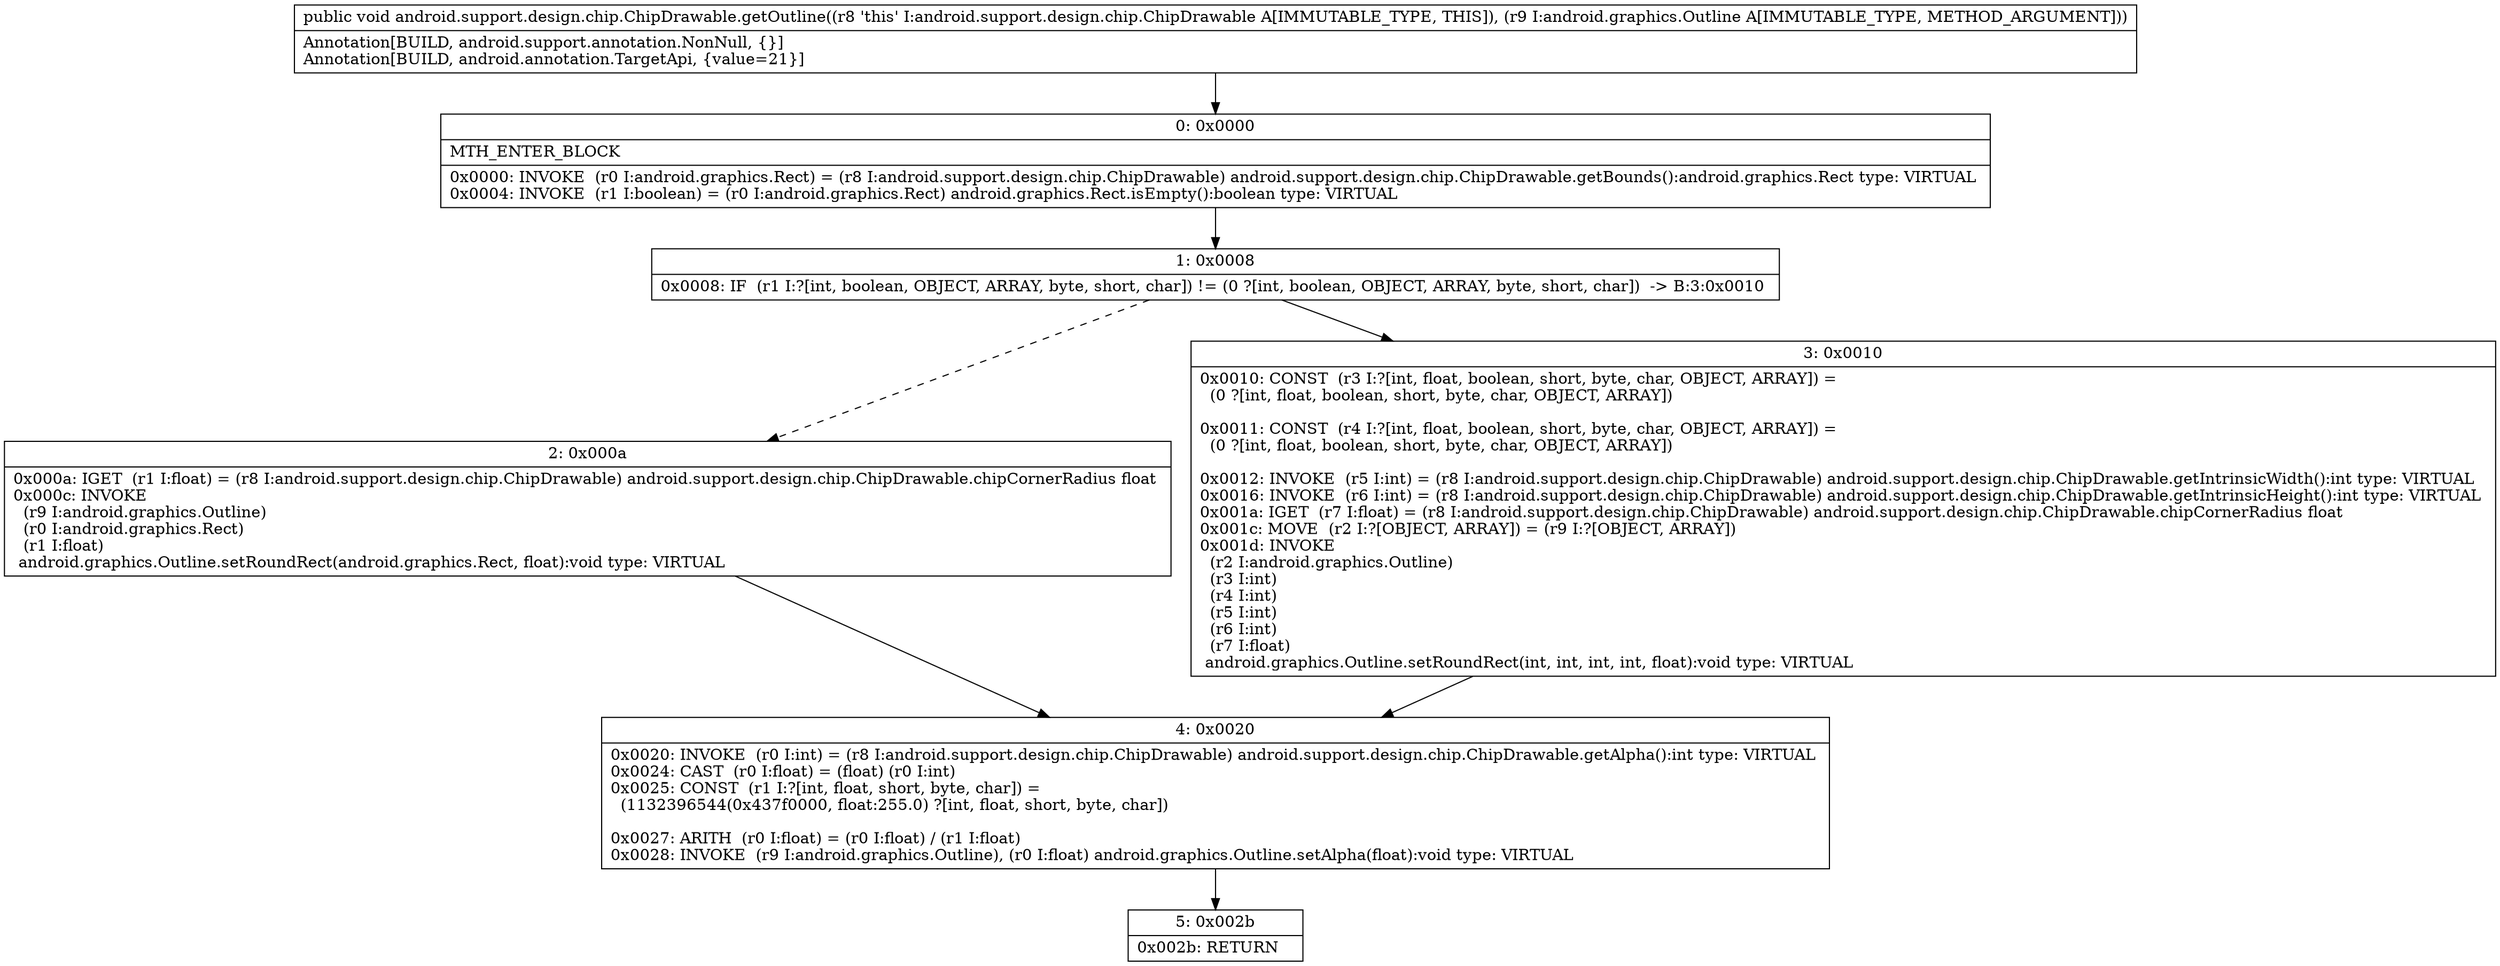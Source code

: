 digraph "CFG forandroid.support.design.chip.ChipDrawable.getOutline(Landroid\/graphics\/Outline;)V" {
Node_0 [shape=record,label="{0\:\ 0x0000|MTH_ENTER_BLOCK\l|0x0000: INVOKE  (r0 I:android.graphics.Rect) = (r8 I:android.support.design.chip.ChipDrawable) android.support.design.chip.ChipDrawable.getBounds():android.graphics.Rect type: VIRTUAL \l0x0004: INVOKE  (r1 I:boolean) = (r0 I:android.graphics.Rect) android.graphics.Rect.isEmpty():boolean type: VIRTUAL \l}"];
Node_1 [shape=record,label="{1\:\ 0x0008|0x0008: IF  (r1 I:?[int, boolean, OBJECT, ARRAY, byte, short, char]) != (0 ?[int, boolean, OBJECT, ARRAY, byte, short, char])  \-\> B:3:0x0010 \l}"];
Node_2 [shape=record,label="{2\:\ 0x000a|0x000a: IGET  (r1 I:float) = (r8 I:android.support.design.chip.ChipDrawable) android.support.design.chip.ChipDrawable.chipCornerRadius float \l0x000c: INVOKE  \l  (r9 I:android.graphics.Outline)\l  (r0 I:android.graphics.Rect)\l  (r1 I:float)\l android.graphics.Outline.setRoundRect(android.graphics.Rect, float):void type: VIRTUAL \l}"];
Node_3 [shape=record,label="{3\:\ 0x0010|0x0010: CONST  (r3 I:?[int, float, boolean, short, byte, char, OBJECT, ARRAY]) = \l  (0 ?[int, float, boolean, short, byte, char, OBJECT, ARRAY])\l \l0x0011: CONST  (r4 I:?[int, float, boolean, short, byte, char, OBJECT, ARRAY]) = \l  (0 ?[int, float, boolean, short, byte, char, OBJECT, ARRAY])\l \l0x0012: INVOKE  (r5 I:int) = (r8 I:android.support.design.chip.ChipDrawable) android.support.design.chip.ChipDrawable.getIntrinsicWidth():int type: VIRTUAL \l0x0016: INVOKE  (r6 I:int) = (r8 I:android.support.design.chip.ChipDrawable) android.support.design.chip.ChipDrawable.getIntrinsicHeight():int type: VIRTUAL \l0x001a: IGET  (r7 I:float) = (r8 I:android.support.design.chip.ChipDrawable) android.support.design.chip.ChipDrawable.chipCornerRadius float \l0x001c: MOVE  (r2 I:?[OBJECT, ARRAY]) = (r9 I:?[OBJECT, ARRAY]) \l0x001d: INVOKE  \l  (r2 I:android.graphics.Outline)\l  (r3 I:int)\l  (r4 I:int)\l  (r5 I:int)\l  (r6 I:int)\l  (r7 I:float)\l android.graphics.Outline.setRoundRect(int, int, int, int, float):void type: VIRTUAL \l}"];
Node_4 [shape=record,label="{4\:\ 0x0020|0x0020: INVOKE  (r0 I:int) = (r8 I:android.support.design.chip.ChipDrawable) android.support.design.chip.ChipDrawable.getAlpha():int type: VIRTUAL \l0x0024: CAST  (r0 I:float) = (float) (r0 I:int) \l0x0025: CONST  (r1 I:?[int, float, short, byte, char]) = \l  (1132396544(0x437f0000, float:255.0) ?[int, float, short, byte, char])\l \l0x0027: ARITH  (r0 I:float) = (r0 I:float) \/ (r1 I:float) \l0x0028: INVOKE  (r9 I:android.graphics.Outline), (r0 I:float) android.graphics.Outline.setAlpha(float):void type: VIRTUAL \l}"];
Node_5 [shape=record,label="{5\:\ 0x002b|0x002b: RETURN   \l}"];
MethodNode[shape=record,label="{public void android.support.design.chip.ChipDrawable.getOutline((r8 'this' I:android.support.design.chip.ChipDrawable A[IMMUTABLE_TYPE, THIS]), (r9 I:android.graphics.Outline A[IMMUTABLE_TYPE, METHOD_ARGUMENT]))  | Annotation[BUILD, android.support.annotation.NonNull, \{\}]\lAnnotation[BUILD, android.annotation.TargetApi, \{value=21\}]\l}"];
MethodNode -> Node_0;
Node_0 -> Node_1;
Node_1 -> Node_2[style=dashed];
Node_1 -> Node_3;
Node_2 -> Node_4;
Node_3 -> Node_4;
Node_4 -> Node_5;
}

